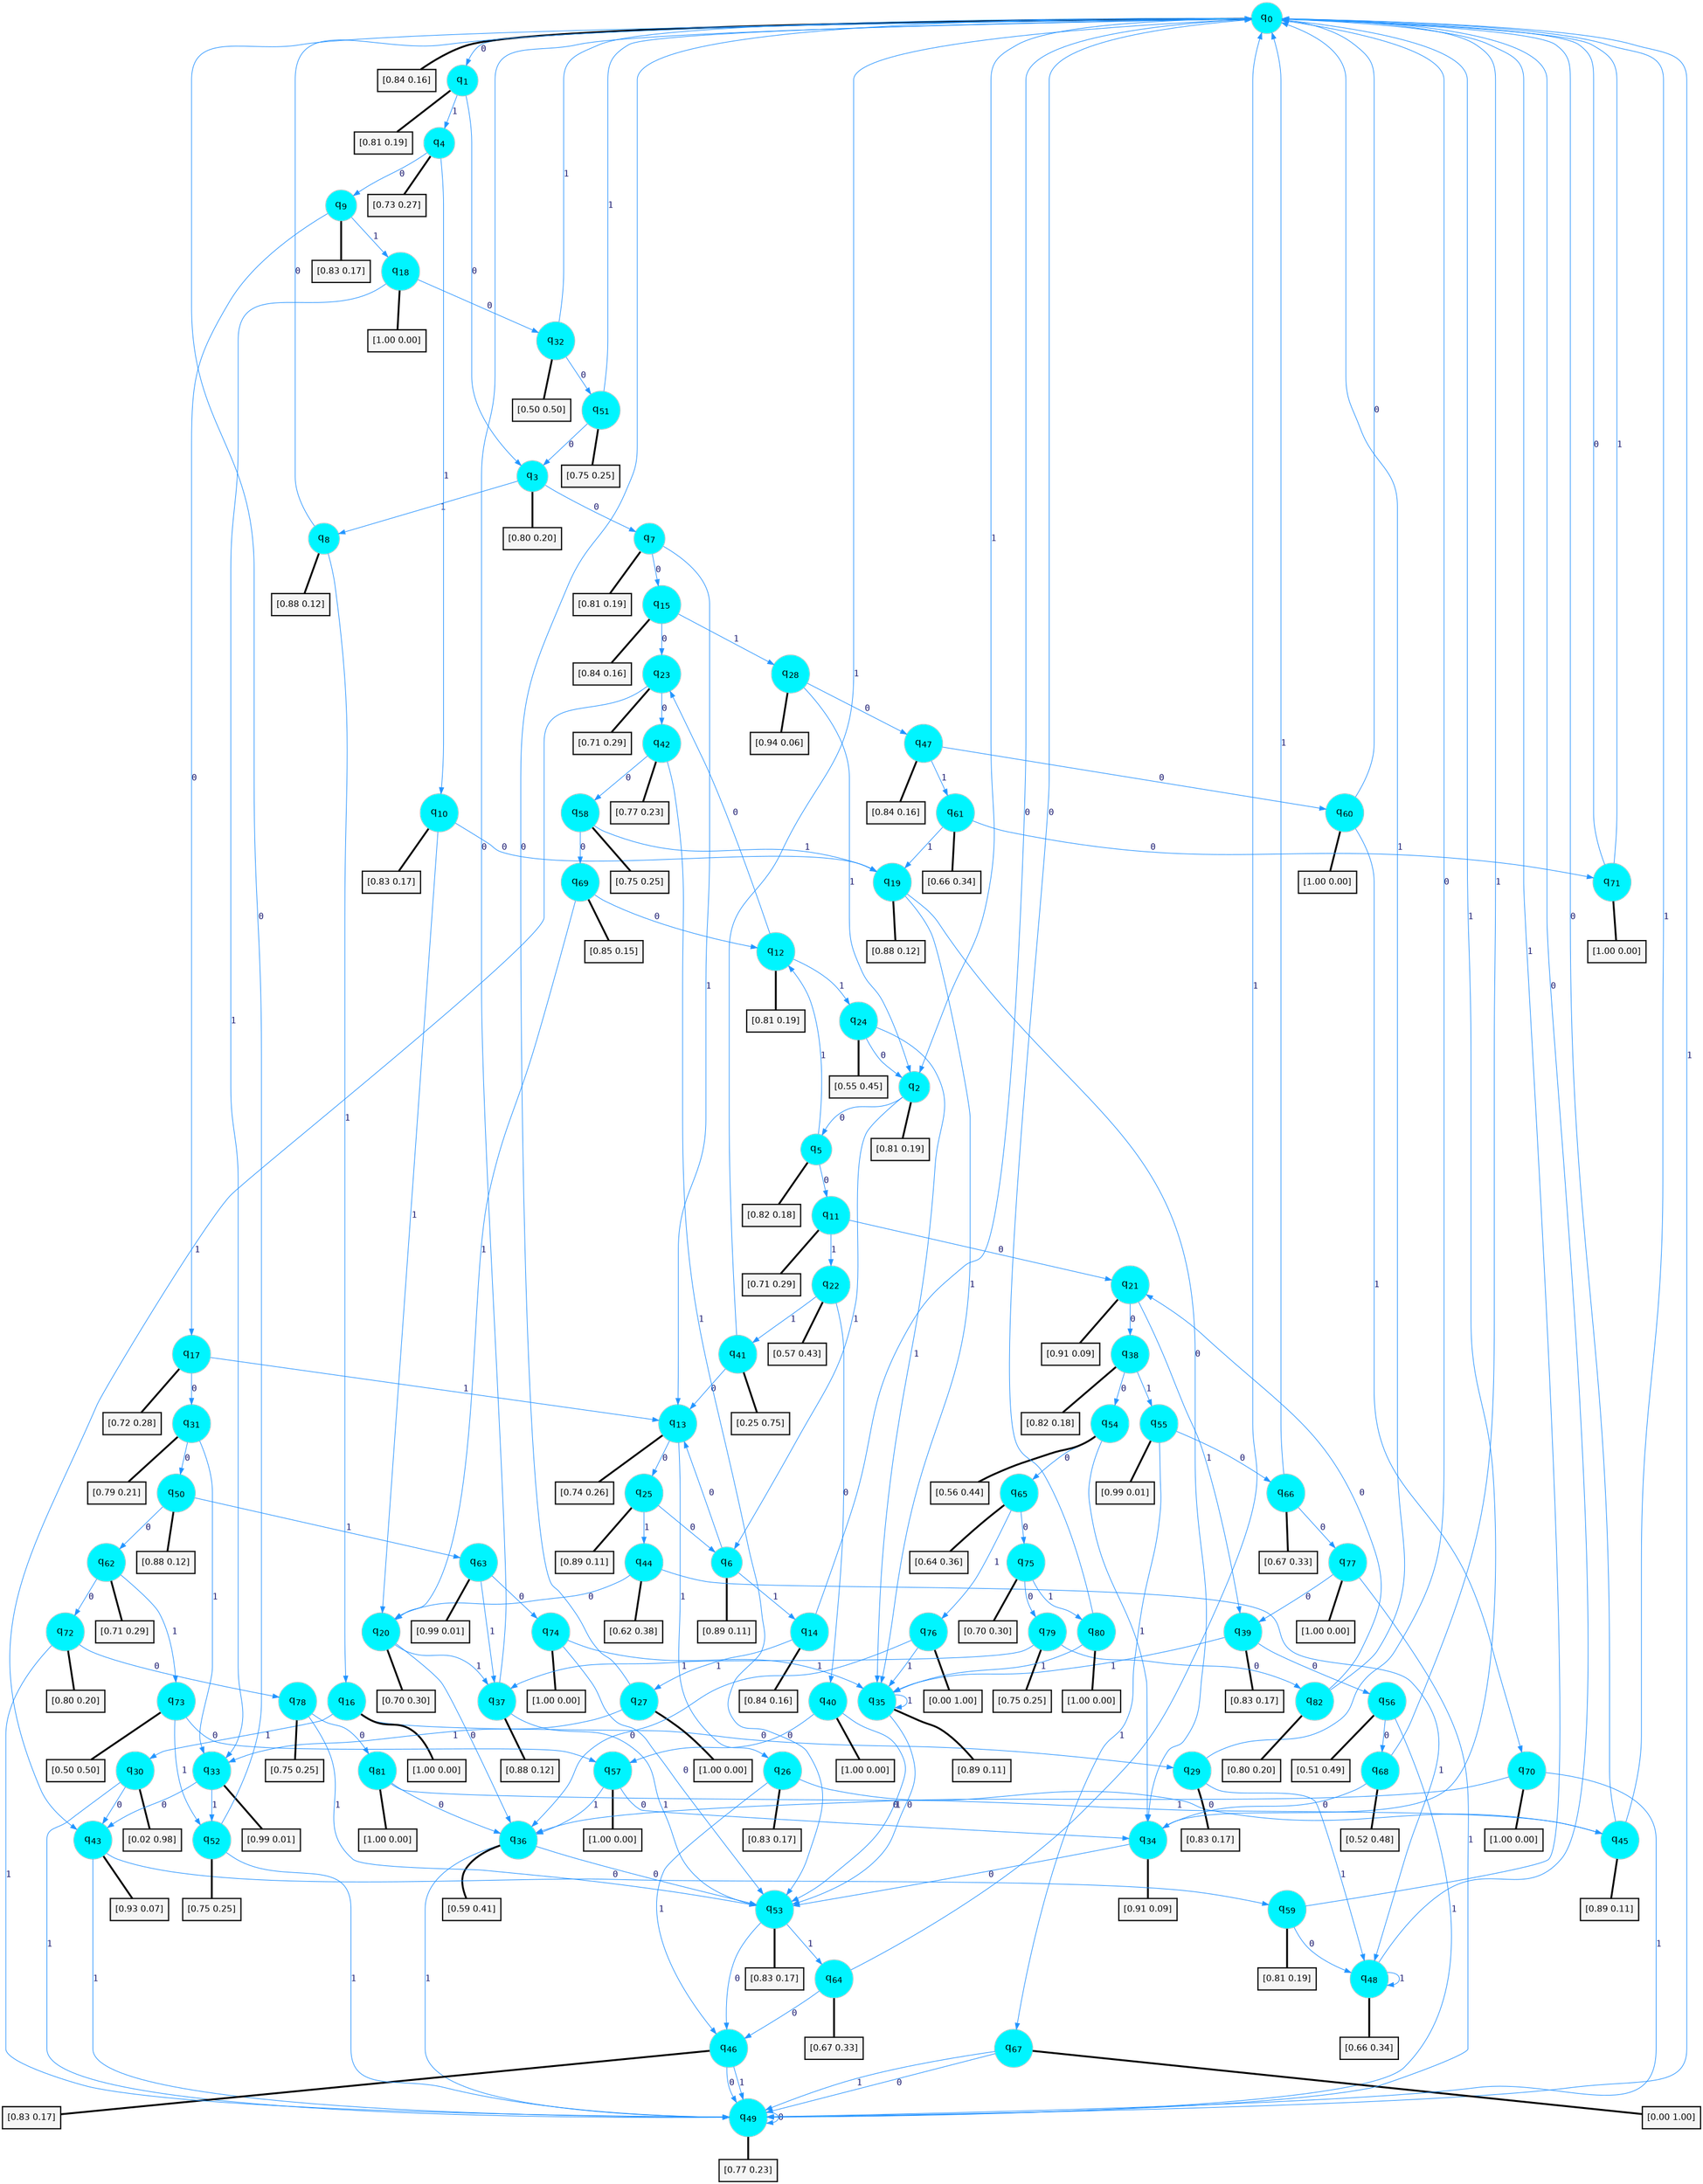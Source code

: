 digraph G {
graph [
bgcolor=transparent, dpi=300, rankdir=TD, size="40,25"];
node [
color=gray, fillcolor=turquoise1, fontcolor=black, fontname=Helvetica, fontsize=16, fontweight=bold, shape=circle, style=filled];
edge [
arrowsize=1, color=dodgerblue1, fontcolor=midnightblue, fontname=courier, fontweight=bold, penwidth=1, style=solid, weight=20];
0[label=<q<SUB>0</SUB>>];
1[label=<q<SUB>1</SUB>>];
2[label=<q<SUB>2</SUB>>];
3[label=<q<SUB>3</SUB>>];
4[label=<q<SUB>4</SUB>>];
5[label=<q<SUB>5</SUB>>];
6[label=<q<SUB>6</SUB>>];
7[label=<q<SUB>7</SUB>>];
8[label=<q<SUB>8</SUB>>];
9[label=<q<SUB>9</SUB>>];
10[label=<q<SUB>10</SUB>>];
11[label=<q<SUB>11</SUB>>];
12[label=<q<SUB>12</SUB>>];
13[label=<q<SUB>13</SUB>>];
14[label=<q<SUB>14</SUB>>];
15[label=<q<SUB>15</SUB>>];
16[label=<q<SUB>16</SUB>>];
17[label=<q<SUB>17</SUB>>];
18[label=<q<SUB>18</SUB>>];
19[label=<q<SUB>19</SUB>>];
20[label=<q<SUB>20</SUB>>];
21[label=<q<SUB>21</SUB>>];
22[label=<q<SUB>22</SUB>>];
23[label=<q<SUB>23</SUB>>];
24[label=<q<SUB>24</SUB>>];
25[label=<q<SUB>25</SUB>>];
26[label=<q<SUB>26</SUB>>];
27[label=<q<SUB>27</SUB>>];
28[label=<q<SUB>28</SUB>>];
29[label=<q<SUB>29</SUB>>];
30[label=<q<SUB>30</SUB>>];
31[label=<q<SUB>31</SUB>>];
32[label=<q<SUB>32</SUB>>];
33[label=<q<SUB>33</SUB>>];
34[label=<q<SUB>34</SUB>>];
35[label=<q<SUB>35</SUB>>];
36[label=<q<SUB>36</SUB>>];
37[label=<q<SUB>37</SUB>>];
38[label=<q<SUB>38</SUB>>];
39[label=<q<SUB>39</SUB>>];
40[label=<q<SUB>40</SUB>>];
41[label=<q<SUB>41</SUB>>];
42[label=<q<SUB>42</SUB>>];
43[label=<q<SUB>43</SUB>>];
44[label=<q<SUB>44</SUB>>];
45[label=<q<SUB>45</SUB>>];
46[label=<q<SUB>46</SUB>>];
47[label=<q<SUB>47</SUB>>];
48[label=<q<SUB>48</SUB>>];
49[label=<q<SUB>49</SUB>>];
50[label=<q<SUB>50</SUB>>];
51[label=<q<SUB>51</SUB>>];
52[label=<q<SUB>52</SUB>>];
53[label=<q<SUB>53</SUB>>];
54[label=<q<SUB>54</SUB>>];
55[label=<q<SUB>55</SUB>>];
56[label=<q<SUB>56</SUB>>];
57[label=<q<SUB>57</SUB>>];
58[label=<q<SUB>58</SUB>>];
59[label=<q<SUB>59</SUB>>];
60[label=<q<SUB>60</SUB>>];
61[label=<q<SUB>61</SUB>>];
62[label=<q<SUB>62</SUB>>];
63[label=<q<SUB>63</SUB>>];
64[label=<q<SUB>64</SUB>>];
65[label=<q<SUB>65</SUB>>];
66[label=<q<SUB>66</SUB>>];
67[label=<q<SUB>67</SUB>>];
68[label=<q<SUB>68</SUB>>];
69[label=<q<SUB>69</SUB>>];
70[label=<q<SUB>70</SUB>>];
71[label=<q<SUB>71</SUB>>];
72[label=<q<SUB>72</SUB>>];
73[label=<q<SUB>73</SUB>>];
74[label=<q<SUB>74</SUB>>];
75[label=<q<SUB>75</SUB>>];
76[label=<q<SUB>76</SUB>>];
77[label=<q<SUB>77</SUB>>];
78[label=<q<SUB>78</SUB>>];
79[label=<q<SUB>79</SUB>>];
80[label=<q<SUB>80</SUB>>];
81[label=<q<SUB>81</SUB>>];
82[label=<q<SUB>82</SUB>>];
83[label="[0.84 0.16]", shape=box,fontcolor=black, fontname=Helvetica, fontsize=14, penwidth=2, fillcolor=whitesmoke,color=black];
84[label="[0.81 0.19]", shape=box,fontcolor=black, fontname=Helvetica, fontsize=14, penwidth=2, fillcolor=whitesmoke,color=black];
85[label="[0.81 0.19]", shape=box,fontcolor=black, fontname=Helvetica, fontsize=14, penwidth=2, fillcolor=whitesmoke,color=black];
86[label="[0.80 0.20]", shape=box,fontcolor=black, fontname=Helvetica, fontsize=14, penwidth=2, fillcolor=whitesmoke,color=black];
87[label="[0.73 0.27]", shape=box,fontcolor=black, fontname=Helvetica, fontsize=14, penwidth=2, fillcolor=whitesmoke,color=black];
88[label="[0.82 0.18]", shape=box,fontcolor=black, fontname=Helvetica, fontsize=14, penwidth=2, fillcolor=whitesmoke,color=black];
89[label="[0.89 0.11]", shape=box,fontcolor=black, fontname=Helvetica, fontsize=14, penwidth=2, fillcolor=whitesmoke,color=black];
90[label="[0.81 0.19]", shape=box,fontcolor=black, fontname=Helvetica, fontsize=14, penwidth=2, fillcolor=whitesmoke,color=black];
91[label="[0.88 0.12]", shape=box,fontcolor=black, fontname=Helvetica, fontsize=14, penwidth=2, fillcolor=whitesmoke,color=black];
92[label="[0.83 0.17]", shape=box,fontcolor=black, fontname=Helvetica, fontsize=14, penwidth=2, fillcolor=whitesmoke,color=black];
93[label="[0.83 0.17]", shape=box,fontcolor=black, fontname=Helvetica, fontsize=14, penwidth=2, fillcolor=whitesmoke,color=black];
94[label="[0.71 0.29]", shape=box,fontcolor=black, fontname=Helvetica, fontsize=14, penwidth=2, fillcolor=whitesmoke,color=black];
95[label="[0.81 0.19]", shape=box,fontcolor=black, fontname=Helvetica, fontsize=14, penwidth=2, fillcolor=whitesmoke,color=black];
96[label="[0.74 0.26]", shape=box,fontcolor=black, fontname=Helvetica, fontsize=14, penwidth=2, fillcolor=whitesmoke,color=black];
97[label="[0.84 0.16]", shape=box,fontcolor=black, fontname=Helvetica, fontsize=14, penwidth=2, fillcolor=whitesmoke,color=black];
98[label="[0.84 0.16]", shape=box,fontcolor=black, fontname=Helvetica, fontsize=14, penwidth=2, fillcolor=whitesmoke,color=black];
99[label="[1.00 0.00]", shape=box,fontcolor=black, fontname=Helvetica, fontsize=14, penwidth=2, fillcolor=whitesmoke,color=black];
100[label="[0.72 0.28]", shape=box,fontcolor=black, fontname=Helvetica, fontsize=14, penwidth=2, fillcolor=whitesmoke,color=black];
101[label="[1.00 0.00]", shape=box,fontcolor=black, fontname=Helvetica, fontsize=14, penwidth=2, fillcolor=whitesmoke,color=black];
102[label="[0.88 0.12]", shape=box,fontcolor=black, fontname=Helvetica, fontsize=14, penwidth=2, fillcolor=whitesmoke,color=black];
103[label="[0.70 0.30]", shape=box,fontcolor=black, fontname=Helvetica, fontsize=14, penwidth=2, fillcolor=whitesmoke,color=black];
104[label="[0.91 0.09]", shape=box,fontcolor=black, fontname=Helvetica, fontsize=14, penwidth=2, fillcolor=whitesmoke,color=black];
105[label="[0.57 0.43]", shape=box,fontcolor=black, fontname=Helvetica, fontsize=14, penwidth=2, fillcolor=whitesmoke,color=black];
106[label="[0.71 0.29]", shape=box,fontcolor=black, fontname=Helvetica, fontsize=14, penwidth=2, fillcolor=whitesmoke,color=black];
107[label="[0.55 0.45]", shape=box,fontcolor=black, fontname=Helvetica, fontsize=14, penwidth=2, fillcolor=whitesmoke,color=black];
108[label="[0.89 0.11]", shape=box,fontcolor=black, fontname=Helvetica, fontsize=14, penwidth=2, fillcolor=whitesmoke,color=black];
109[label="[0.83 0.17]", shape=box,fontcolor=black, fontname=Helvetica, fontsize=14, penwidth=2, fillcolor=whitesmoke,color=black];
110[label="[1.00 0.00]", shape=box,fontcolor=black, fontname=Helvetica, fontsize=14, penwidth=2, fillcolor=whitesmoke,color=black];
111[label="[0.94 0.06]", shape=box,fontcolor=black, fontname=Helvetica, fontsize=14, penwidth=2, fillcolor=whitesmoke,color=black];
112[label="[0.83 0.17]", shape=box,fontcolor=black, fontname=Helvetica, fontsize=14, penwidth=2, fillcolor=whitesmoke,color=black];
113[label="[0.02 0.98]", shape=box,fontcolor=black, fontname=Helvetica, fontsize=14, penwidth=2, fillcolor=whitesmoke,color=black];
114[label="[0.79 0.21]", shape=box,fontcolor=black, fontname=Helvetica, fontsize=14, penwidth=2, fillcolor=whitesmoke,color=black];
115[label="[0.50 0.50]", shape=box,fontcolor=black, fontname=Helvetica, fontsize=14, penwidth=2, fillcolor=whitesmoke,color=black];
116[label="[0.99 0.01]", shape=box,fontcolor=black, fontname=Helvetica, fontsize=14, penwidth=2, fillcolor=whitesmoke,color=black];
117[label="[0.91 0.09]", shape=box,fontcolor=black, fontname=Helvetica, fontsize=14, penwidth=2, fillcolor=whitesmoke,color=black];
118[label="[0.89 0.11]", shape=box,fontcolor=black, fontname=Helvetica, fontsize=14, penwidth=2, fillcolor=whitesmoke,color=black];
119[label="[0.59 0.41]", shape=box,fontcolor=black, fontname=Helvetica, fontsize=14, penwidth=2, fillcolor=whitesmoke,color=black];
120[label="[0.88 0.12]", shape=box,fontcolor=black, fontname=Helvetica, fontsize=14, penwidth=2, fillcolor=whitesmoke,color=black];
121[label="[0.82 0.18]", shape=box,fontcolor=black, fontname=Helvetica, fontsize=14, penwidth=2, fillcolor=whitesmoke,color=black];
122[label="[0.83 0.17]", shape=box,fontcolor=black, fontname=Helvetica, fontsize=14, penwidth=2, fillcolor=whitesmoke,color=black];
123[label="[1.00 0.00]", shape=box,fontcolor=black, fontname=Helvetica, fontsize=14, penwidth=2, fillcolor=whitesmoke,color=black];
124[label="[0.25 0.75]", shape=box,fontcolor=black, fontname=Helvetica, fontsize=14, penwidth=2, fillcolor=whitesmoke,color=black];
125[label="[0.77 0.23]", shape=box,fontcolor=black, fontname=Helvetica, fontsize=14, penwidth=2, fillcolor=whitesmoke,color=black];
126[label="[0.93 0.07]", shape=box,fontcolor=black, fontname=Helvetica, fontsize=14, penwidth=2, fillcolor=whitesmoke,color=black];
127[label="[0.62 0.38]", shape=box,fontcolor=black, fontname=Helvetica, fontsize=14, penwidth=2, fillcolor=whitesmoke,color=black];
128[label="[0.89 0.11]", shape=box,fontcolor=black, fontname=Helvetica, fontsize=14, penwidth=2, fillcolor=whitesmoke,color=black];
129[label="[0.83 0.17]", shape=box,fontcolor=black, fontname=Helvetica, fontsize=14, penwidth=2, fillcolor=whitesmoke,color=black];
130[label="[0.84 0.16]", shape=box,fontcolor=black, fontname=Helvetica, fontsize=14, penwidth=2, fillcolor=whitesmoke,color=black];
131[label="[0.66 0.34]", shape=box,fontcolor=black, fontname=Helvetica, fontsize=14, penwidth=2, fillcolor=whitesmoke,color=black];
132[label="[0.77 0.23]", shape=box,fontcolor=black, fontname=Helvetica, fontsize=14, penwidth=2, fillcolor=whitesmoke,color=black];
133[label="[0.88 0.12]", shape=box,fontcolor=black, fontname=Helvetica, fontsize=14, penwidth=2, fillcolor=whitesmoke,color=black];
134[label="[0.75 0.25]", shape=box,fontcolor=black, fontname=Helvetica, fontsize=14, penwidth=2, fillcolor=whitesmoke,color=black];
135[label="[0.75 0.25]", shape=box,fontcolor=black, fontname=Helvetica, fontsize=14, penwidth=2, fillcolor=whitesmoke,color=black];
136[label="[0.83 0.17]", shape=box,fontcolor=black, fontname=Helvetica, fontsize=14, penwidth=2, fillcolor=whitesmoke,color=black];
137[label="[0.56 0.44]", shape=box,fontcolor=black, fontname=Helvetica, fontsize=14, penwidth=2, fillcolor=whitesmoke,color=black];
138[label="[0.99 0.01]", shape=box,fontcolor=black, fontname=Helvetica, fontsize=14, penwidth=2, fillcolor=whitesmoke,color=black];
139[label="[0.51 0.49]", shape=box,fontcolor=black, fontname=Helvetica, fontsize=14, penwidth=2, fillcolor=whitesmoke,color=black];
140[label="[1.00 0.00]", shape=box,fontcolor=black, fontname=Helvetica, fontsize=14, penwidth=2, fillcolor=whitesmoke,color=black];
141[label="[0.75 0.25]", shape=box,fontcolor=black, fontname=Helvetica, fontsize=14, penwidth=2, fillcolor=whitesmoke,color=black];
142[label="[0.81 0.19]", shape=box,fontcolor=black, fontname=Helvetica, fontsize=14, penwidth=2, fillcolor=whitesmoke,color=black];
143[label="[1.00 0.00]", shape=box,fontcolor=black, fontname=Helvetica, fontsize=14, penwidth=2, fillcolor=whitesmoke,color=black];
144[label="[0.66 0.34]", shape=box,fontcolor=black, fontname=Helvetica, fontsize=14, penwidth=2, fillcolor=whitesmoke,color=black];
145[label="[0.71 0.29]", shape=box,fontcolor=black, fontname=Helvetica, fontsize=14, penwidth=2, fillcolor=whitesmoke,color=black];
146[label="[0.99 0.01]", shape=box,fontcolor=black, fontname=Helvetica, fontsize=14, penwidth=2, fillcolor=whitesmoke,color=black];
147[label="[0.67 0.33]", shape=box,fontcolor=black, fontname=Helvetica, fontsize=14, penwidth=2, fillcolor=whitesmoke,color=black];
148[label="[0.64 0.36]", shape=box,fontcolor=black, fontname=Helvetica, fontsize=14, penwidth=2, fillcolor=whitesmoke,color=black];
149[label="[0.67 0.33]", shape=box,fontcolor=black, fontname=Helvetica, fontsize=14, penwidth=2, fillcolor=whitesmoke,color=black];
150[label="[0.00 1.00]", shape=box,fontcolor=black, fontname=Helvetica, fontsize=14, penwidth=2, fillcolor=whitesmoke,color=black];
151[label="[0.52 0.48]", shape=box,fontcolor=black, fontname=Helvetica, fontsize=14, penwidth=2, fillcolor=whitesmoke,color=black];
152[label="[0.85 0.15]", shape=box,fontcolor=black, fontname=Helvetica, fontsize=14, penwidth=2, fillcolor=whitesmoke,color=black];
153[label="[1.00 0.00]", shape=box,fontcolor=black, fontname=Helvetica, fontsize=14, penwidth=2, fillcolor=whitesmoke,color=black];
154[label="[1.00 0.00]", shape=box,fontcolor=black, fontname=Helvetica, fontsize=14, penwidth=2, fillcolor=whitesmoke,color=black];
155[label="[0.80 0.20]", shape=box,fontcolor=black, fontname=Helvetica, fontsize=14, penwidth=2, fillcolor=whitesmoke,color=black];
156[label="[0.50 0.50]", shape=box,fontcolor=black, fontname=Helvetica, fontsize=14, penwidth=2, fillcolor=whitesmoke,color=black];
157[label="[1.00 0.00]", shape=box,fontcolor=black, fontname=Helvetica, fontsize=14, penwidth=2, fillcolor=whitesmoke,color=black];
158[label="[0.70 0.30]", shape=box,fontcolor=black, fontname=Helvetica, fontsize=14, penwidth=2, fillcolor=whitesmoke,color=black];
159[label="[0.00 1.00]", shape=box,fontcolor=black, fontname=Helvetica, fontsize=14, penwidth=2, fillcolor=whitesmoke,color=black];
160[label="[1.00 0.00]", shape=box,fontcolor=black, fontname=Helvetica, fontsize=14, penwidth=2, fillcolor=whitesmoke,color=black];
161[label="[0.75 0.25]", shape=box,fontcolor=black, fontname=Helvetica, fontsize=14, penwidth=2, fillcolor=whitesmoke,color=black];
162[label="[0.75 0.25]", shape=box,fontcolor=black, fontname=Helvetica, fontsize=14, penwidth=2, fillcolor=whitesmoke,color=black];
163[label="[1.00 0.00]", shape=box,fontcolor=black, fontname=Helvetica, fontsize=14, penwidth=2, fillcolor=whitesmoke,color=black];
164[label="[1.00 0.00]", shape=box,fontcolor=black, fontname=Helvetica, fontsize=14, penwidth=2, fillcolor=whitesmoke,color=black];
165[label="[0.80 0.20]", shape=box,fontcolor=black, fontname=Helvetica, fontsize=14, penwidth=2, fillcolor=whitesmoke,color=black];
0->1 [label=0];
0->2 [label=1];
0->83 [arrowhead=none, penwidth=3,color=black];
1->3 [label=0];
1->4 [label=1];
1->84 [arrowhead=none, penwidth=3,color=black];
2->5 [label=0];
2->6 [label=1];
2->85 [arrowhead=none, penwidth=3,color=black];
3->7 [label=0];
3->8 [label=1];
3->86 [arrowhead=none, penwidth=3,color=black];
4->9 [label=0];
4->10 [label=1];
4->87 [arrowhead=none, penwidth=3,color=black];
5->11 [label=0];
5->12 [label=1];
5->88 [arrowhead=none, penwidth=3,color=black];
6->13 [label=0];
6->14 [label=1];
6->89 [arrowhead=none, penwidth=3,color=black];
7->15 [label=0];
7->13 [label=1];
7->90 [arrowhead=none, penwidth=3,color=black];
8->0 [label=0];
8->16 [label=1];
8->91 [arrowhead=none, penwidth=3,color=black];
9->17 [label=0];
9->18 [label=1];
9->92 [arrowhead=none, penwidth=3,color=black];
10->19 [label=0];
10->20 [label=1];
10->93 [arrowhead=none, penwidth=3,color=black];
11->21 [label=0];
11->22 [label=1];
11->94 [arrowhead=none, penwidth=3,color=black];
12->23 [label=0];
12->24 [label=1];
12->95 [arrowhead=none, penwidth=3,color=black];
13->25 [label=0];
13->26 [label=1];
13->96 [arrowhead=none, penwidth=3,color=black];
14->0 [label=0];
14->27 [label=1];
14->97 [arrowhead=none, penwidth=3,color=black];
15->23 [label=0];
15->28 [label=1];
15->98 [arrowhead=none, penwidth=3,color=black];
16->29 [label=0];
16->30 [label=1];
16->99 [arrowhead=none, penwidth=3,color=black];
17->31 [label=0];
17->13 [label=1];
17->100 [arrowhead=none, penwidth=3,color=black];
18->32 [label=0];
18->33 [label=1];
18->101 [arrowhead=none, penwidth=3,color=black];
19->34 [label=0];
19->35 [label=1];
19->102 [arrowhead=none, penwidth=3,color=black];
20->36 [label=0];
20->37 [label=1];
20->103 [arrowhead=none, penwidth=3,color=black];
21->38 [label=0];
21->39 [label=1];
21->104 [arrowhead=none, penwidth=3,color=black];
22->40 [label=0];
22->41 [label=1];
22->105 [arrowhead=none, penwidth=3,color=black];
23->42 [label=0];
23->43 [label=1];
23->106 [arrowhead=none, penwidth=3,color=black];
24->2 [label=0];
24->35 [label=1];
24->107 [arrowhead=none, penwidth=3,color=black];
25->6 [label=0];
25->44 [label=1];
25->108 [arrowhead=none, penwidth=3,color=black];
26->45 [label=0];
26->46 [label=1];
26->109 [arrowhead=none, penwidth=3,color=black];
27->0 [label=0];
27->33 [label=1];
27->110 [arrowhead=none, penwidth=3,color=black];
28->47 [label=0];
28->2 [label=1];
28->111 [arrowhead=none, penwidth=3,color=black];
29->0 [label=0];
29->48 [label=1];
29->112 [arrowhead=none, penwidth=3,color=black];
30->43 [label=0];
30->49 [label=1];
30->113 [arrowhead=none, penwidth=3,color=black];
31->50 [label=0];
31->33 [label=1];
31->114 [arrowhead=none, penwidth=3,color=black];
32->51 [label=0];
32->0 [label=1];
32->115 [arrowhead=none, penwidth=3,color=black];
33->43 [label=0];
33->52 [label=1];
33->116 [arrowhead=none, penwidth=3,color=black];
34->53 [label=0];
34->0 [label=1];
34->117 [arrowhead=none, penwidth=3,color=black];
35->53 [label=0];
35->35 [label=1];
35->118 [arrowhead=none, penwidth=3,color=black];
36->53 [label=0];
36->49 [label=1];
36->119 [arrowhead=none, penwidth=3,color=black];
37->0 [label=0];
37->53 [label=1];
37->120 [arrowhead=none, penwidth=3,color=black];
38->54 [label=0];
38->55 [label=1];
38->121 [arrowhead=none, penwidth=3,color=black];
39->56 [label=0];
39->35 [label=1];
39->122 [arrowhead=none, penwidth=3,color=black];
40->57 [label=0];
40->53 [label=1];
40->123 [arrowhead=none, penwidth=3,color=black];
41->13 [label=0];
41->0 [label=1];
41->124 [arrowhead=none, penwidth=3,color=black];
42->58 [label=0];
42->53 [label=1];
42->125 [arrowhead=none, penwidth=3,color=black];
43->59 [label=0];
43->49 [label=1];
43->126 [arrowhead=none, penwidth=3,color=black];
44->20 [label=0];
44->48 [label=1];
44->127 [arrowhead=none, penwidth=3,color=black];
45->0 [label=0];
45->0 [label=1];
45->128 [arrowhead=none, penwidth=3,color=black];
46->49 [label=0];
46->49 [label=1];
46->129 [arrowhead=none, penwidth=3,color=black];
47->60 [label=0];
47->61 [label=1];
47->130 [arrowhead=none, penwidth=3,color=black];
48->0 [label=0];
48->48 [label=1];
48->131 [arrowhead=none, penwidth=3,color=black];
49->49 [label=0];
49->0 [label=1];
49->132 [arrowhead=none, penwidth=3,color=black];
50->62 [label=0];
50->63 [label=1];
50->133 [arrowhead=none, penwidth=3,color=black];
51->3 [label=0];
51->0 [label=1];
51->134 [arrowhead=none, penwidth=3,color=black];
52->0 [label=0];
52->49 [label=1];
52->135 [arrowhead=none, penwidth=3,color=black];
53->46 [label=0];
53->64 [label=1];
53->136 [arrowhead=none, penwidth=3,color=black];
54->65 [label=0];
54->34 [label=1];
54->137 [arrowhead=none, penwidth=3,color=black];
55->66 [label=0];
55->67 [label=1];
55->138 [arrowhead=none, penwidth=3,color=black];
56->68 [label=0];
56->49 [label=1];
56->139 [arrowhead=none, penwidth=3,color=black];
57->34 [label=0];
57->36 [label=1];
57->140 [arrowhead=none, penwidth=3,color=black];
58->69 [label=0];
58->19 [label=1];
58->141 [arrowhead=none, penwidth=3,color=black];
59->48 [label=0];
59->0 [label=1];
59->142 [arrowhead=none, penwidth=3,color=black];
60->0 [label=0];
60->70 [label=1];
60->143 [arrowhead=none, penwidth=3,color=black];
61->71 [label=0];
61->19 [label=1];
61->144 [arrowhead=none, penwidth=3,color=black];
62->72 [label=0];
62->73 [label=1];
62->145 [arrowhead=none, penwidth=3,color=black];
63->74 [label=0];
63->37 [label=1];
63->146 [arrowhead=none, penwidth=3,color=black];
64->46 [label=0];
64->0 [label=1];
64->147 [arrowhead=none, penwidth=3,color=black];
65->75 [label=0];
65->76 [label=1];
65->148 [arrowhead=none, penwidth=3,color=black];
66->77 [label=0];
66->0 [label=1];
66->149 [arrowhead=none, penwidth=3,color=black];
67->49 [label=0];
67->49 [label=1];
67->150 [arrowhead=none, penwidth=3,color=black];
68->34 [label=0];
68->0 [label=1];
68->151 [arrowhead=none, penwidth=3,color=black];
69->12 [label=0];
69->20 [label=1];
69->152 [arrowhead=none, penwidth=3,color=black];
70->36 [label=0];
70->49 [label=1];
70->153 [arrowhead=none, penwidth=3,color=black];
71->0 [label=0];
71->0 [label=1];
71->154 [arrowhead=none, penwidth=3,color=black];
72->78 [label=0];
72->49 [label=1];
72->155 [arrowhead=none, penwidth=3,color=black];
73->57 [label=0];
73->52 [label=1];
73->156 [arrowhead=none, penwidth=3,color=black];
74->53 [label=0];
74->35 [label=1];
74->157 [arrowhead=none, penwidth=3,color=black];
75->79 [label=0];
75->80 [label=1];
75->158 [arrowhead=none, penwidth=3,color=black];
76->36 [label=0];
76->35 [label=1];
76->159 [arrowhead=none, penwidth=3,color=black];
77->39 [label=0];
77->49 [label=1];
77->160 [arrowhead=none, penwidth=3,color=black];
78->81 [label=0];
78->53 [label=1];
78->161 [arrowhead=none, penwidth=3,color=black];
79->82 [label=0];
79->37 [label=1];
79->162 [arrowhead=none, penwidth=3,color=black];
80->0 [label=0];
80->35 [label=1];
80->163 [arrowhead=none, penwidth=3,color=black];
81->36 [label=0];
81->45 [label=1];
81->164 [arrowhead=none, penwidth=3,color=black];
82->21 [label=0];
82->0 [label=1];
82->165 [arrowhead=none, penwidth=3,color=black];
}
